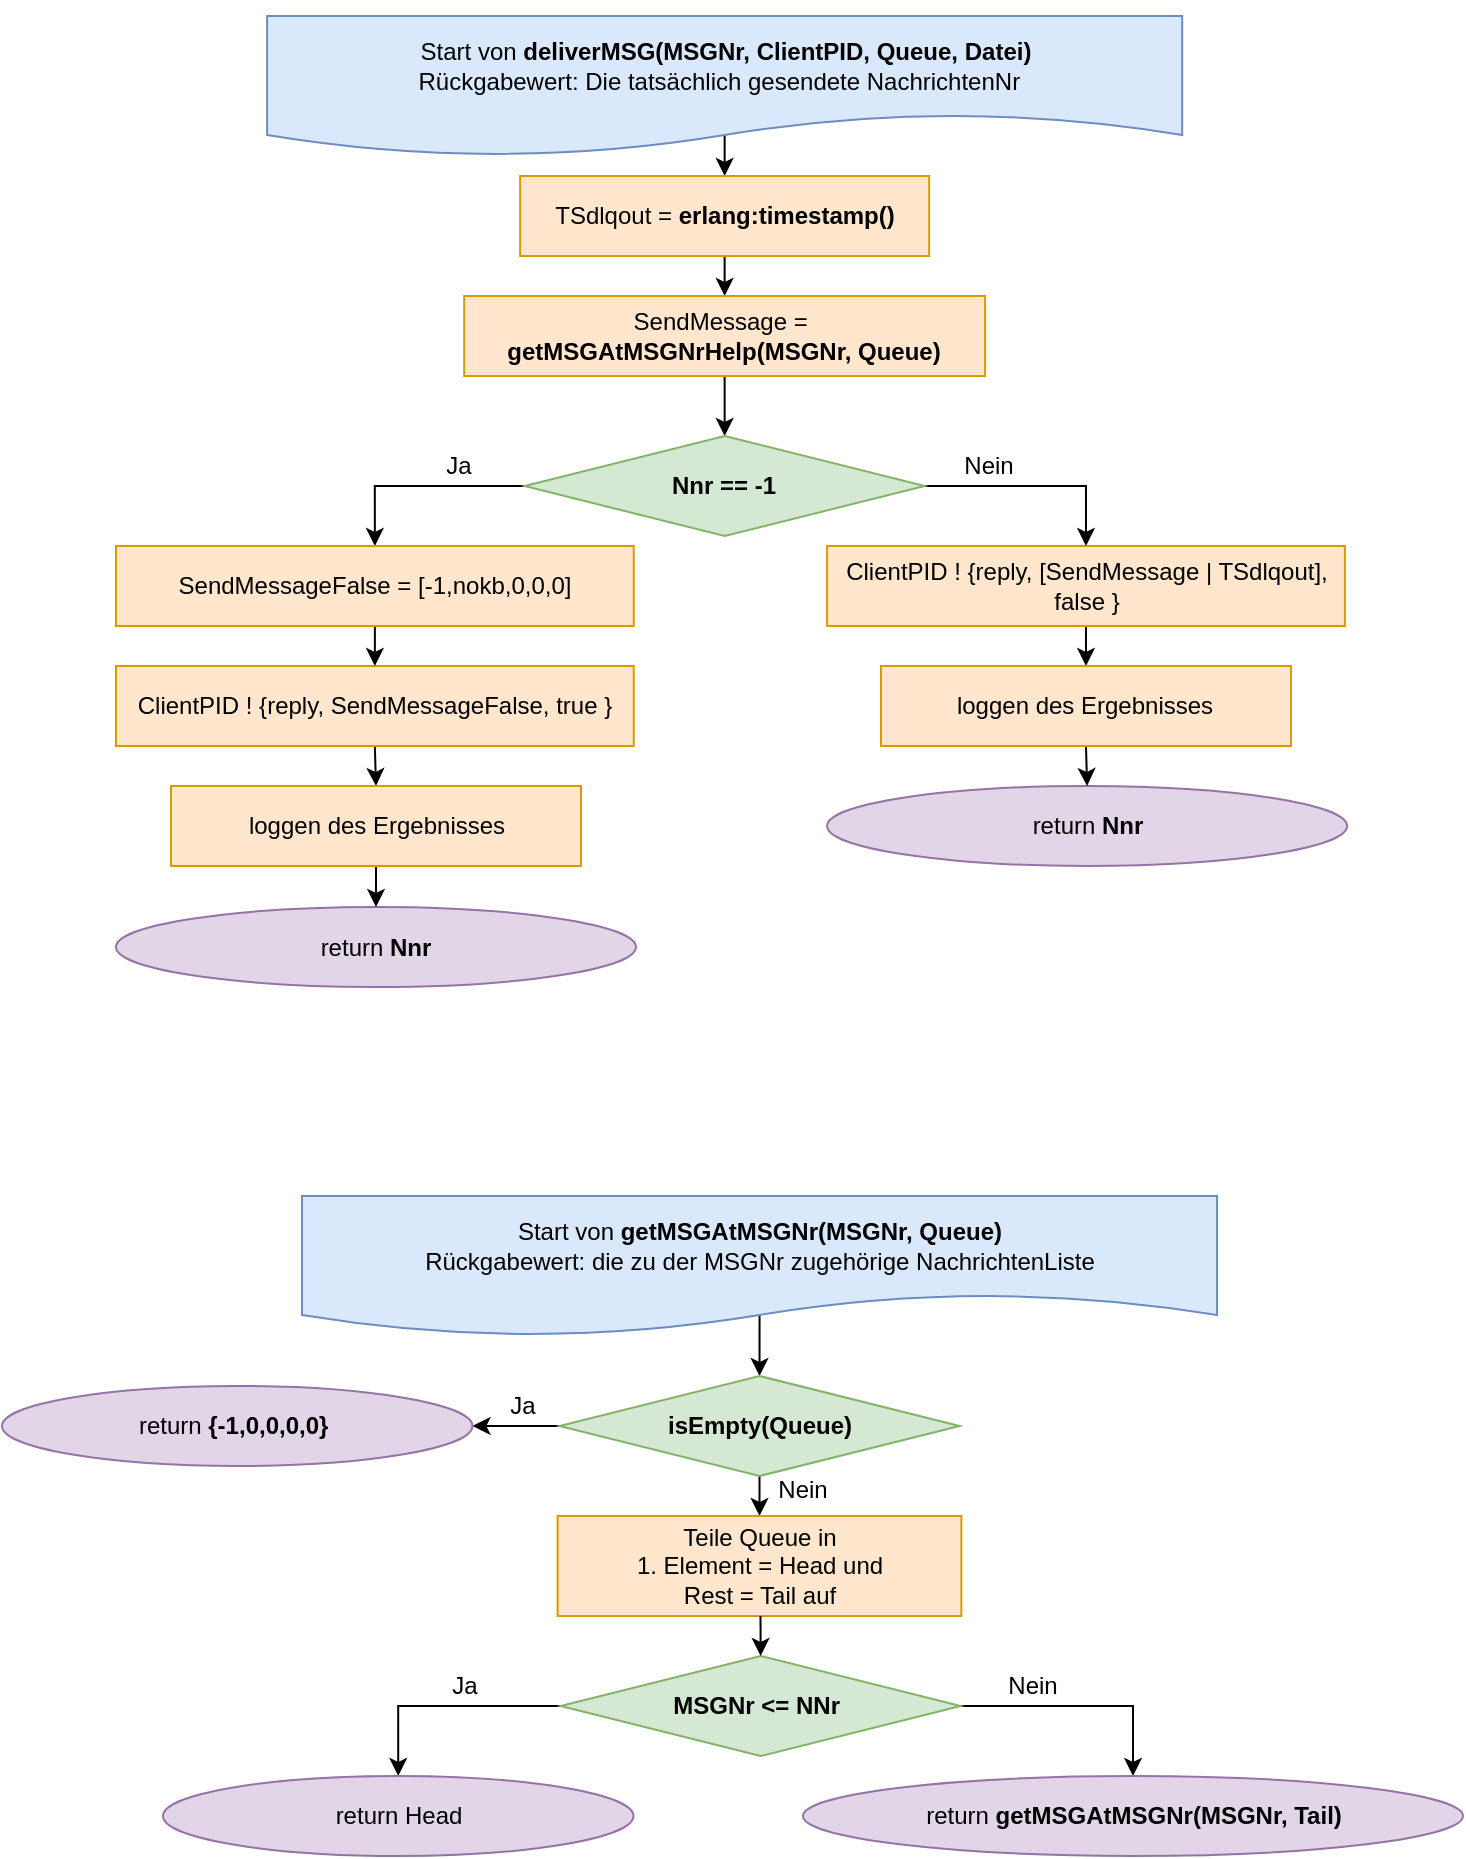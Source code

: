 <mxfile version="15.8.7" type="device"><diagram id="C5RBs43oDa-KdzZeNtuy" name="Page-1"><mxGraphModel dx="1346" dy="997" grid="1" gridSize="10" guides="1" tooltips="1" connect="1" arrows="1" fold="1" page="1" pageScale="1" pageWidth="827" pageHeight="1169" math="0" shadow="0"><root><mxCell id="WIyWlLk6GJQsqaUBKTNV-0"/><mxCell id="WIyWlLk6GJQsqaUBKTNV-1" parent="WIyWlLk6GJQsqaUBKTNV-0"/><mxCell id="1SgMu8Af7HUufMrVUEjo-1" style="edgeStyle=orthogonalEdgeStyle;rounded=0;orthogonalLoop=1;jettySize=auto;html=1;exitX=0.5;exitY=0;exitDx=0;exitDy=0;entryX=0.5;entryY=0;entryDx=0;entryDy=0;" parent="WIyWlLk6GJQsqaUBKTNV-1" source="RlddpHbAyGk5wuKwECdA-0" target="CrBFzftgOQ0S_pDY9bDy-1" edge="1"><mxGeometry relative="1" as="geometry"><Array as="points"><mxPoint x="410.56" y="30"/><mxPoint x="410.56" y="30"/></Array><mxPoint x="408.96" y="110.007" as="targetPoint"/></mxGeometry></mxCell><mxCell id="RlddpHbAyGk5wuKwECdA-0" value="Start von &lt;b&gt;deliverMSG(MSGNr, ClientPID, Queue, Datei)&lt;/b&gt;&lt;br&gt;Rückgabewert: Die tatsächlich gesendete NachrichtenNr&amp;nbsp;&amp;nbsp;" style="shape=document;whiteSpace=wrap;html=1;boundedLbl=1;fillColor=#dae8fc;strokeColor=#6c8ebf;" parent="WIyWlLk6GJQsqaUBKTNV-1" vertex="1"><mxGeometry x="181.56" y="20" width="457.53" height="70" as="geometry"/></mxCell><mxCell id="qVk5Lb48RRkbQ2lrYv4r-40" style="edgeStyle=orthogonalEdgeStyle;rounded=0;orthogonalLoop=1;jettySize=auto;html=1;exitX=0.5;exitY=1;exitDx=0;exitDy=0;entryX=0.5;entryY=0;entryDx=0;entryDy=0;" parent="WIyWlLk6GJQsqaUBKTNV-1" source="CrBFzftgOQ0S_pDY9bDy-1" target="qVk5Lb48RRkbQ2lrYv4r-25" edge="1"><mxGeometry relative="1" as="geometry"/></mxCell><mxCell id="CrBFzftgOQ0S_pDY9bDy-1" value="TSdlqout = &lt;b&gt;erlang:timestamp()&lt;/b&gt;" style="rounded=0;whiteSpace=wrap;html=1;fillColor=#ffe6cc;strokeColor=#d79b00;" parent="WIyWlLk6GJQsqaUBKTNV-1" vertex="1"><mxGeometry x="308.06" y="100" width="204.53" height="40" as="geometry"/></mxCell><mxCell id="qVk5Lb48RRkbQ2lrYv4r-41" style="edgeStyle=orthogonalEdgeStyle;rounded=0;orthogonalLoop=1;jettySize=auto;html=1;exitX=0.5;exitY=1;exitDx=0;exitDy=0;entryX=0.5;entryY=0;entryDx=0;entryDy=0;" parent="WIyWlLk6GJQsqaUBKTNV-1" source="qVk5Lb48RRkbQ2lrYv4r-25" target="O8ftqJMwtuRE9wMHO6KV-2" edge="1"><mxGeometry relative="1" as="geometry"><mxPoint x="410.56" y="220" as="targetPoint"/></mxGeometry></mxCell><mxCell id="qVk5Lb48RRkbQ2lrYv4r-25" value="SendMessage =&amp;nbsp;&lt;br&gt;&lt;b&gt;getMSGAtMSGNrHelp(MSGNr, Queue)&lt;/b&gt;" style="rounded=0;whiteSpace=wrap;html=1;fillColor=#ffe6cc;strokeColor=#d79b00;" parent="WIyWlLk6GJQsqaUBKTNV-1" vertex="1"><mxGeometry x="280.1" y="160" width="260.44" height="40" as="geometry"/></mxCell><mxCell id="qVk5Lb48RRkbQ2lrYv4r-29" value="return &lt;b&gt;Nnr&lt;/b&gt;" style="ellipse;whiteSpace=wrap;html=1;rounded=0;fillColor=#e1d5e7;strokeColor=#9673a6;" parent="WIyWlLk6GJQsqaUBKTNV-1" vertex="1"><mxGeometry x="461.56" y="405" width="260" height="40" as="geometry"/></mxCell><mxCell id="qVk5Lb48RRkbQ2lrYv4r-38" style="edgeStyle=orthogonalEdgeStyle;rounded=0;orthogonalLoop=1;jettySize=auto;html=1;exitX=0.5;exitY=1;exitDx=0;exitDy=0;entryX=0.5;entryY=0;entryDx=0;entryDy=0;" parent="WIyWlLk6GJQsqaUBKTNV-1" source="qVk5Lb48RRkbQ2lrYv4r-31" target="wG5GT7Fkh26cYG8-tpHJ-2" edge="1"><mxGeometry relative="1" as="geometry"><mxPoint x="584.97" y="375" as="targetPoint"/></mxGeometry></mxCell><mxCell id="qVk5Lb48RRkbQ2lrYv4r-31" value="ClientPID ! {reply, [SendMessage | TSdlqout], false }" style="rounded=0;whiteSpace=wrap;html=1;fillColor=#ffe6cc;strokeColor=#d79b00;" parent="WIyWlLk6GJQsqaUBKTNV-1" vertex="1"><mxGeometry x="461.56" y="285" width="258.87" height="40" as="geometry"/></mxCell><mxCell id="gpVE-1PDeDJCTHjzO3X_-9" style="edgeStyle=orthogonalEdgeStyle;rounded=0;orthogonalLoop=1;jettySize=auto;html=1;exitX=0.5;exitY=0;exitDx=0;exitDy=0;entryX=0.5;entryY=0;entryDx=0;entryDy=0;" parent="WIyWlLk6GJQsqaUBKTNV-1" source="qVk5Lb48RRkbQ2lrYv4r-43" target="qVk5Lb48RRkbQ2lrYv4r-44" edge="1"><mxGeometry relative="1" as="geometry"><Array as="points"><mxPoint x="428" y="620"/><mxPoint x="428" y="620"/></Array></mxGeometry></mxCell><mxCell id="qVk5Lb48RRkbQ2lrYv4r-43" value="Start von &lt;b&gt;getMSGAtMSGNr(MSGNr, Queue)&lt;/b&gt;&lt;br&gt;Rückgabewert: die zu der MSGNr zugehörige NachrichtenListe" style="shape=document;whiteSpace=wrap;html=1;boundedLbl=1;fillColor=#dae8fc;strokeColor=#6c8ebf;" parent="WIyWlLk6GJQsqaUBKTNV-1" vertex="1"><mxGeometry x="198.99" y="610" width="457.53" height="70" as="geometry"/></mxCell><mxCell id="gpVE-1PDeDJCTHjzO3X_-10" style="edgeStyle=orthogonalEdgeStyle;rounded=0;orthogonalLoop=1;jettySize=auto;html=1;exitX=0;exitY=0.5;exitDx=0;exitDy=0;entryX=1;entryY=0.5;entryDx=0;entryDy=0;" parent="WIyWlLk6GJQsqaUBKTNV-1" source="qVk5Lb48RRkbQ2lrYv4r-44" target="qVk5Lb48RRkbQ2lrYv4r-47" edge="1"><mxGeometry relative="1" as="geometry"/></mxCell><mxCell id="gpVE-1PDeDJCTHjzO3X_-11" style="edgeStyle=orthogonalEdgeStyle;rounded=0;orthogonalLoop=1;jettySize=auto;html=1;exitX=0.5;exitY=1;exitDx=0;exitDy=0;entryX=0.5;entryY=0;entryDx=0;entryDy=0;" parent="WIyWlLk6GJQsqaUBKTNV-1" source="qVk5Lb48RRkbQ2lrYv4r-44" target="qVk5Lb48RRkbQ2lrYv4r-45" edge="1"><mxGeometry relative="1" as="geometry"/></mxCell><mxCell id="qVk5Lb48RRkbQ2lrYv4r-44" value="isEmpty(Queue)" style="rhombus;whiteSpace=wrap;html=1;rounded=0;fillColor=#d5e8d4;strokeColor=#82b366;fontStyle=1" parent="WIyWlLk6GJQsqaUBKTNV-1" vertex="1"><mxGeometry x="327.76" y="700" width="200" height="50" as="geometry"/></mxCell><mxCell id="qVk5Lb48RRkbQ2lrYv4r-45" value="Teile Queue in&lt;br&gt;1. Element = Head und&lt;br&gt;Rest = Tail auf" style="rounded=0;whiteSpace=wrap;html=1;fillColor=#ffe6cc;strokeColor=#d79b00;" parent="WIyWlLk6GJQsqaUBKTNV-1" vertex="1"><mxGeometry x="326.82" y="770" width="201.86" height="50" as="geometry"/></mxCell><mxCell id="qVk5Lb48RRkbQ2lrYv4r-47" value="return &lt;b&gt;{-1,0,0,0,0}&lt;/b&gt;&amp;nbsp;" style="ellipse;whiteSpace=wrap;html=1;rounded=0;fillColor=#e1d5e7;strokeColor=#9673a6;" parent="WIyWlLk6GJQsqaUBKTNV-1" vertex="1"><mxGeometry x="49" y="705" width="235.23" height="40" as="geometry"/></mxCell><mxCell id="gpVE-1PDeDJCTHjzO3X_-16" style="edgeStyle=orthogonalEdgeStyle;rounded=0;orthogonalLoop=1;jettySize=auto;html=1;exitX=0;exitY=0.5;exitDx=0;exitDy=0;entryX=0.5;entryY=0;entryDx=0;entryDy=0;" parent="WIyWlLk6GJQsqaUBKTNV-1" source="qVk5Lb48RRkbQ2lrYv4r-56" target="qVk5Lb48RRkbQ2lrYv4r-58" edge="1"><mxGeometry relative="1" as="geometry"/></mxCell><mxCell id="gpVE-1PDeDJCTHjzO3X_-17" style="edgeStyle=orthogonalEdgeStyle;rounded=0;orthogonalLoop=1;jettySize=auto;html=1;exitX=1;exitY=0.5;exitDx=0;exitDy=0;entryX=0.5;entryY=0;entryDx=0;entryDy=0;" parent="WIyWlLk6GJQsqaUBKTNV-1" source="qVk5Lb48RRkbQ2lrYv4r-56" target="qVk5Lb48RRkbQ2lrYv4r-59" edge="1"><mxGeometry relative="1" as="geometry"/></mxCell><mxCell id="qVk5Lb48RRkbQ2lrYv4r-56" value="MSGNr &amp;lt;= NNr&amp;nbsp;" style="rhombus;whiteSpace=wrap;html=1;rounded=0;fillColor=#d5e8d4;strokeColor=#82b366;fontStyle=1" parent="WIyWlLk6GJQsqaUBKTNV-1" vertex="1"><mxGeometry x="328.32" y="840" width="200" height="50" as="geometry"/></mxCell><mxCell id="gpVE-1PDeDJCTHjzO3X_-15" style="edgeStyle=orthogonalEdgeStyle;rounded=0;orthogonalLoop=1;jettySize=auto;html=1;exitX=0.5;exitY=1;exitDx=0;exitDy=0;entryX=0.5;entryY=0;entryDx=0;entryDy=0;" parent="WIyWlLk6GJQsqaUBKTNV-1" target="qVk5Lb48RRkbQ2lrYv4r-56" edge="1"><mxGeometry relative="1" as="geometry"><mxPoint x="428.25" y="820" as="sourcePoint"/></mxGeometry></mxCell><mxCell id="qVk5Lb48RRkbQ2lrYv4r-58" value="return Head" style="ellipse;whiteSpace=wrap;html=1;rounded=0;fillColor=#e1d5e7;strokeColor=#9673a6;" parent="WIyWlLk6GJQsqaUBKTNV-1" vertex="1"><mxGeometry x="129.5" y="900" width="235.23" height="40" as="geometry"/></mxCell><mxCell id="qVk5Lb48RRkbQ2lrYv4r-59" value="return &lt;b&gt;getMSGAtMSGNr(MSGNr, Tail)&lt;/b&gt;" style="ellipse;whiteSpace=wrap;html=1;rounded=0;fillColor=#e1d5e7;strokeColor=#9673a6;" parent="WIyWlLk6GJQsqaUBKTNV-1" vertex="1"><mxGeometry x="449.5" y="900" width="330" height="40" as="geometry"/></mxCell><mxCell id="gpVE-1PDeDJCTHjzO3X_-5" style="edgeStyle=orthogonalEdgeStyle;rounded=0;orthogonalLoop=1;jettySize=auto;html=1;exitX=0.5;exitY=1;exitDx=0;exitDy=0;entryX=0.5;entryY=0;entryDx=0;entryDy=0;" parent="WIyWlLk6GJQsqaUBKTNV-1" source="wG5GT7Fkh26cYG8-tpHJ-2" target="qVk5Lb48RRkbQ2lrYv4r-29" edge="1"><mxGeometry relative="1" as="geometry"/></mxCell><mxCell id="wG5GT7Fkh26cYG8-tpHJ-2" value="loggen des Ergebnisses" style="rounded=0;whiteSpace=wrap;html=1;fillColor=#ffe6cc;strokeColor=#d79b00;" parent="WIyWlLk6GJQsqaUBKTNV-1" vertex="1"><mxGeometry x="488.49" y="345" width="205" height="40" as="geometry"/></mxCell><mxCell id="gpVE-1PDeDJCTHjzO3X_-1" style="edgeStyle=orthogonalEdgeStyle;rounded=0;orthogonalLoop=1;jettySize=auto;html=1;exitX=0;exitY=0.5;exitDx=0;exitDy=0;entryX=0.5;entryY=0;entryDx=0;entryDy=0;" parent="WIyWlLk6GJQsqaUBKTNV-1" source="O8ftqJMwtuRE9wMHO6KV-2" target="O8ftqJMwtuRE9wMHO6KV-4" edge="1"><mxGeometry relative="1" as="geometry"/></mxCell><mxCell id="gpVE-1PDeDJCTHjzO3X_-2" style="edgeStyle=orthogonalEdgeStyle;rounded=0;orthogonalLoop=1;jettySize=auto;html=1;exitX=1;exitY=0.5;exitDx=0;exitDy=0;entryX=0.5;entryY=0;entryDx=0;entryDy=0;" parent="WIyWlLk6GJQsqaUBKTNV-1" source="O8ftqJMwtuRE9wMHO6KV-2" target="qVk5Lb48RRkbQ2lrYv4r-31" edge="1"><mxGeometry relative="1" as="geometry"/></mxCell><mxCell id="O8ftqJMwtuRE9wMHO6KV-2" value="Nnr == -1" style="rhombus;whiteSpace=wrap;html=1;rounded=0;fillColor=#d5e8d4;strokeColor=#82b366;fontStyle=1" parent="WIyWlLk6GJQsqaUBKTNV-1" vertex="1"><mxGeometry x="310.32" y="230" width="200" height="50" as="geometry"/></mxCell><mxCell id="gpVE-1PDeDJCTHjzO3X_-7" style="edgeStyle=orthogonalEdgeStyle;rounded=0;orthogonalLoop=1;jettySize=auto;html=1;exitX=0.5;exitY=1;exitDx=0;exitDy=0;entryX=0.5;entryY=0;entryDx=0;entryDy=0;" parent="WIyWlLk6GJQsqaUBKTNV-1" source="O8ftqJMwtuRE9wMHO6KV-3" target="0DwlTwtqitvnf5cjZh1C-0" edge="1"><mxGeometry relative="1" as="geometry"/></mxCell><mxCell id="O8ftqJMwtuRE9wMHO6KV-3" value="ClientPID ! {reply, SendMessageFalse, true }" style="rounded=0;whiteSpace=wrap;html=1;fillColor=#ffe6cc;strokeColor=#d79b00;" parent="WIyWlLk6GJQsqaUBKTNV-1" vertex="1"><mxGeometry x="106" y="345" width="258.87" height="40" as="geometry"/></mxCell><mxCell id="gpVE-1PDeDJCTHjzO3X_-6" style="edgeStyle=orthogonalEdgeStyle;rounded=0;orthogonalLoop=1;jettySize=auto;html=1;exitX=0.5;exitY=1;exitDx=0;exitDy=0;entryX=0.5;entryY=0;entryDx=0;entryDy=0;" parent="WIyWlLk6GJQsqaUBKTNV-1" source="O8ftqJMwtuRE9wMHO6KV-4" target="O8ftqJMwtuRE9wMHO6KV-3" edge="1"><mxGeometry relative="1" as="geometry"/></mxCell><mxCell id="O8ftqJMwtuRE9wMHO6KV-4" value="SendMessageFalse = [-1,nokb,0,0,0]" style="rounded=0;whiteSpace=wrap;html=1;fillColor=#ffe6cc;strokeColor=#d79b00;" parent="WIyWlLk6GJQsqaUBKTNV-1" vertex="1"><mxGeometry x="106" y="285" width="258.87" height="40" as="geometry"/></mxCell><mxCell id="O8ftqJMwtuRE9wMHO6KV-5" value="return &lt;b&gt;Nnr&lt;/b&gt;" style="ellipse;whiteSpace=wrap;html=1;rounded=0;fillColor=#e1d5e7;strokeColor=#9673a6;" parent="WIyWlLk6GJQsqaUBKTNV-1" vertex="1"><mxGeometry x="106" y="465.5" width="260" height="40" as="geometry"/></mxCell><mxCell id="gpVE-1PDeDJCTHjzO3X_-8" style="edgeStyle=orthogonalEdgeStyle;rounded=0;orthogonalLoop=1;jettySize=auto;html=1;exitX=0.5;exitY=1;exitDx=0;exitDy=0;entryX=0.5;entryY=0;entryDx=0;entryDy=0;" parent="WIyWlLk6GJQsqaUBKTNV-1" source="0DwlTwtqitvnf5cjZh1C-0" target="O8ftqJMwtuRE9wMHO6KV-5" edge="1"><mxGeometry relative="1" as="geometry"/></mxCell><mxCell id="0DwlTwtqitvnf5cjZh1C-0" value="loggen des Ergebnisses" style="rounded=0;whiteSpace=wrap;html=1;fillColor=#ffe6cc;strokeColor=#d79b00;" parent="WIyWlLk6GJQsqaUBKTNV-1" vertex="1"><mxGeometry x="133.5" y="405" width="205" height="40" as="geometry"/></mxCell><mxCell id="gpVE-1PDeDJCTHjzO3X_-3" value="Ja" style="text;html=1;align=center;verticalAlign=middle;resizable=0;points=[];autosize=1;strokeColor=none;fillColor=none;" parent="WIyWlLk6GJQsqaUBKTNV-1" vertex="1"><mxGeometry x="261.56" y="235" width="30" height="20" as="geometry"/></mxCell><mxCell id="gpVE-1PDeDJCTHjzO3X_-4" value="Nein" style="text;html=1;align=center;verticalAlign=middle;resizable=0;points=[];autosize=1;strokeColor=none;fillColor=none;" parent="WIyWlLk6GJQsqaUBKTNV-1" vertex="1"><mxGeometry x="521.56" y="235" width="40" height="20" as="geometry"/></mxCell><mxCell id="gpVE-1PDeDJCTHjzO3X_-12" value="Ja" style="text;html=1;align=center;verticalAlign=middle;resizable=0;points=[];autosize=1;strokeColor=none;fillColor=none;" parent="WIyWlLk6GJQsqaUBKTNV-1" vertex="1"><mxGeometry x="293.76" y="705" width="30" height="20" as="geometry"/></mxCell><mxCell id="gpVE-1PDeDJCTHjzO3X_-13" value="Nein" style="text;html=1;align=center;verticalAlign=middle;resizable=0;points=[];autosize=1;strokeColor=none;fillColor=none;" parent="WIyWlLk6GJQsqaUBKTNV-1" vertex="1"><mxGeometry x="429" y="747" width="40" height="20" as="geometry"/></mxCell><mxCell id="gpVE-1PDeDJCTHjzO3X_-18" value="Ja" style="text;html=1;align=center;verticalAlign=middle;resizable=0;points=[];autosize=1;strokeColor=none;fillColor=none;" parent="WIyWlLk6GJQsqaUBKTNV-1" vertex="1"><mxGeometry x="264.5" y="845" width="30" height="20" as="geometry"/></mxCell><mxCell id="gpVE-1PDeDJCTHjzO3X_-19" value="Nein" style="text;html=1;align=center;verticalAlign=middle;resizable=0;points=[];autosize=1;strokeColor=none;fillColor=none;" parent="WIyWlLk6GJQsqaUBKTNV-1" vertex="1"><mxGeometry x="543.5" y="845" width="40" height="20" as="geometry"/></mxCell></root></mxGraphModel></diagram></mxfile>